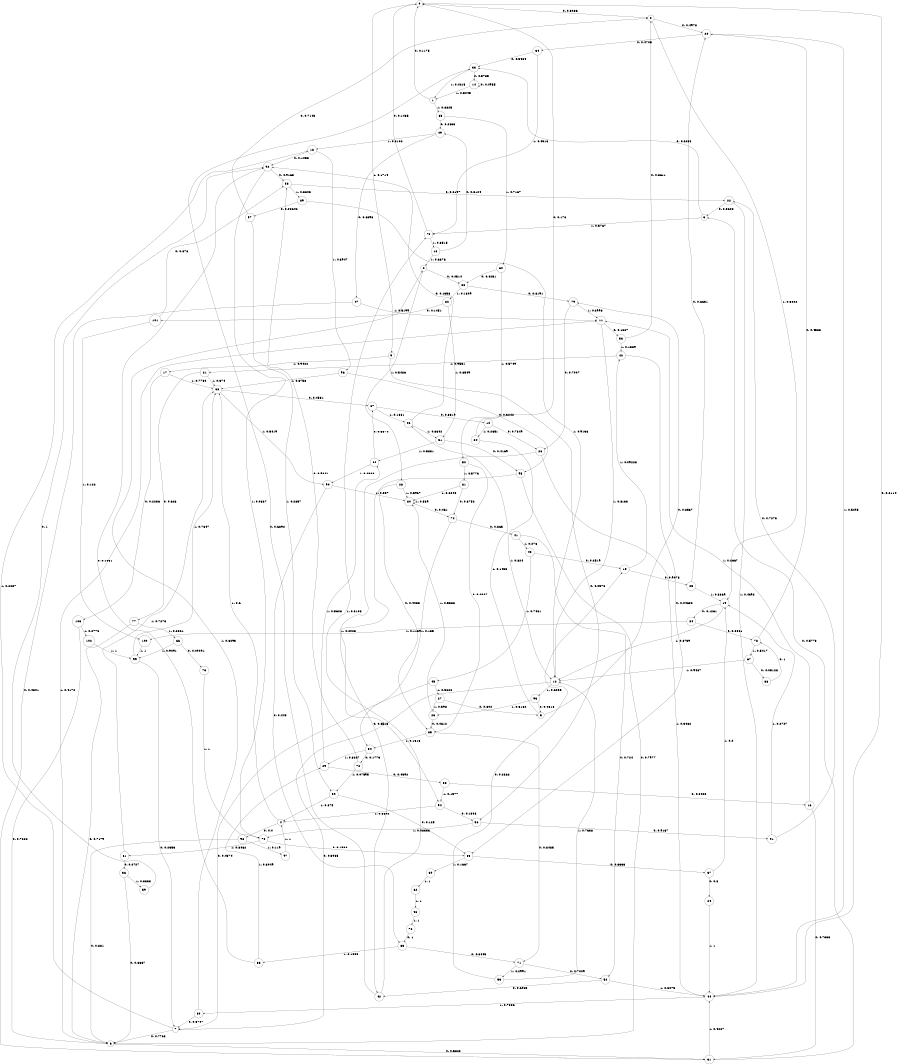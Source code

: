digraph "ch34faceL10" {
size = "6,8.5";
ratio = "fill";
node [shape = circle];
node [fontsize = 24];
edge [fontsize = 24];
0 -> 8 [label = "0: 0.8286   "];
0 -> 9 [label = "1: 0.1714   "];
1 -> 0 [label = "0: 0.1175   "];
1 -> 65 [label = "1: 0.8825   "];
2 -> 88 [label = "0: 0.4514   "];
2 -> 28 [label = "1: 0.5486   "];
3 -> 33 [label = "0: 0.6233   "];
3 -> 75 [label = "1: 0.3767   "];
4 -> 98 [label = "0: 0.4      "];
4 -> 68 [label = "1: 0.6      "];
5 -> 79 [label = "0: 0.8567   "];
5 -> 46 [label = "1: 0.1433   "];
6 -> 31 [label = "0: 0.5828   "];
6 -> 11 [label = "1: 0.4172   "];
7 -> 6 [label = "0: 0.7763   "];
7 -> 18 [label = "1: 0.2237   "];
8 -> 20 [label = "0: 0.4978   "];
8 -> 19 [label = "1: 0.5022   "];
9 -> 56 [label = "0: 0.0578   "];
9 -> 17 [label = "1: 0.9422   "];
10 -> 26 [label = "0: 0.7349   "];
10 -> 64 [label = "1: 0.2651   "];
11 -> 58 [label = "0: 0.1867   "];
11 -> 12 [label = "1: 0.8133   "];
12 -> 7 [label = "0: 0.3965   "];
12 -> 93 [label = "1: 0.6035   "];
13 -> 49 [label = "0: 0.3124   "];
13 -> 2 [label = "1: 0.6876   "];
14 -> 14 [label = "0: 0.4955   "];
14 -> 1 [label = "1: 0.5045   "];
15 -> 25 [label = "0: 0.9078   "];
15 -> 40 [label = "1: 0.09223  "];
16 -> 31 [label = "0: 0.7333   "];
16 -> 11 [label = "1: 0.2667   "];
17 -> 103 [label = "0: 0.2236   "];
17 -> 68 [label = "1: 0.7764   "];
18 -> 92 [label = "0: 0.1053   "];
18 -> 96 [label = "1: 0.8947   "];
19 -> 84 [label = "0: 0.1261   "];
19 -> 12 [label = "1: 0.8739   "];
20 -> 34 [label = "0: 0.4705   "];
20 -> 44 [label = "1: 0.5295   "];
21 -> 77 [label = "0: 0.626    "];
21 -> 68 [label = "1: 0.374    "];
22 -> 3 [label = "0: 0.5608   "];
22 -> 44 [label = "1: 0.4392   "];
23 -> 85 [label = "0: 0.4612   "];
23 -> 80 [label = "1: 0.5388   "];
24 -> 44 [label = "1: 1        "];
25 -> 20 [label = "0: 0.6631   "];
25 -> 19 [label = "1: 0.3369   "];
26 -> 42 [label = "0: 0.6518   "];
26 -> 44 [label = "1: 0.3482   "];
27 -> 5 [label = "0: 0.602    "];
27 -> 23 [label = "1: 0.398    "];
28 -> 85 [label = "0: 0.4033   "];
28 -> 80 [label = "1: 0.5967   "];
29 -> 35 [label = "0: 0.4392   "];
29 -> 32 [label = "1: 0.5608   "];
30 -> 7 [label = "0: 0.3707   "];
30 -> 2 [label = "1: 0.6293   "];
31 -> 3 [label = "0: 0.5773   "];
31 -> 44 [label = "1: 0.4227   "];
32 -> 87 [label = "0: 0.5374   "];
32 -> 90 [label = "1: 0.4626   "];
33 -> 14 [label = "0: 0.5785   "];
33 -> 1 [label = "1: 0.4215   "];
34 -> 33 [label = "0: 0.5484   "];
34 -> 75 [label = "1: 0.4516   "];
35 -> 16 [label = "0: 0.8423   "];
35 -> 94 [label = "1: 0.1577   "];
36 -> 6 [label = "0: 0.6667   "];
36 -> 59 [label = "1: 0.3333   "];
37 -> 24 [label = "0: 0.8      "];
37 -> 19 [label = "1: 0.2      "];
38 -> 22 [label = "0: 0.6197   "];
38 -> 89 [label = "1: 0.3803   "];
39 -> 55 [label = "0: 0.125    "];
39 -> 4 [label = "1: 0.875    "];
40 -> 55 [label = "0: 0.04688  "];
40 -> 21 [label = "1: 0.9531   "];
41 -> 52 [label = "0: 0.724    "];
41 -> 43 [label = "1: 0.276    "];
42 -> 33 [label = "0: 0.6892   "];
42 -> 75 [label = "1: 0.3108   "];
43 -> 15 [label = "0: 0.2519   "];
43 -> 45 [label = "1: 0.7481   "];
44 -> 0 [label = "0: 0.2114   "];
44 -> 30 [label = "1: 0.7886   "];
45 -> 7 [label = "0: 0.4374   "];
45 -> 27 [label = "1: 0.5626   "];
46 -> 92 [label = "0: 0.1358   "];
46 -> 51 [label = "1: 0.8642   "];
47 -> 31 [label = "0: 0.4801   "];
47 -> 11 [label = "1: 0.5199   "];
48 -> 76 [label = "1: 1        "];
49 -> 47 [label = "0: 0.6898   "];
49 -> 18 [label = "1: 0.3102   "];
50 -> 85 [label = "0: 0.4227   "];
50 -> 81 [label = "1: 0.5773   "];
51 -> 95 [label = "0: 0.4169   "];
51 -> 32 [label = "1: 0.5831   "];
52 -> 42 [label = "0: 0.6925   "];
52 -> 44 [label = "1: 0.3075   "];
53 -> 15 [label = "0: 0.2362   "];
53 -> 12 [label = "1: 0.7638   "];
54 -> 72 [label = "0: 0.1773   "];
54 -> 29 [label = "1: 0.8227   "];
55 -> 37 [label = "0: 0.8333   "];
55 -> 69 [label = "1: 0.1667   "];
56 -> 91 [label = "0: 0.9167   "];
56 -> 70 [label = "1: 0.08333  "];
57 -> 8 [label = "0: 0.7143   "];
57 -> 39 [label = "1: 0.2857   "];
58 -> 8 [label = "0: 0.8611   "];
58 -> 40 [label = "1: 0.1389   "];
59 -> 92 [label = "0: 1        "];
60 -> 88 [label = "0: 0.4251   "];
60 -> 50 [label = "1: 0.5749   "];
61 -> 36 [label = "0: 0.2727   "];
61 -> 68 [label = "1: 0.7273   "];
62 -> 48 [label = "1: 1        "];
63 -> 71 [label = "0: 0.8445   "];
63 -> 83 [label = "1: 0.1555   "];
64 -> 0 [label = "0: 0.176    "];
64 -> 12 [label = "1: 0.824    "];
65 -> 49 [label = "0: 0.2833   "];
65 -> 60 [label = "1: 0.7167   "];
66 -> 73 [label = "0: 0.09091  "];
66 -> 99 [label = "1: 0.9091   "];
67 -> 86 [label = "0: 0.05128  "];
67 -> 12 [label = "1: 0.9487   "];
68 -> 87 [label = "0: 0.4581   "];
68 -> 90 [label = "1: 0.5419   "];
69 -> 62 [label = "1: 1        "];
70 -> 55 [label = "0: 0.1538   "];
70 -> 61 [label = "1: 0.8462   "];
71 -> 52 [label = "0: 0.7009   "];
71 -> 53 [label = "1: 0.2991   "];
72 -> 38 [label = "0: 0.9241   "];
72 -> 39 [label = "1: 0.07595  "];
73 -> 70 [label = "1: 1        "];
74 -> 41 [label = "0: 0.865    "];
74 -> 54 [label = "1: 0.135    "];
75 -> 0 [label = "0: 0.1485   "];
75 -> 13 [label = "1: 0.8515   "];
76 -> 63 [label = "0: 1        "];
77 -> 6 [label = "0: 0.7179   "];
77 -> 66 [label = "1: 0.2821   "];
78 -> 20 [label = "0: 0.4583   "];
78 -> 67 [label = "1: 0.5417   "];
79 -> 26 [label = "0: 0.7007   "];
79 -> 11 [label = "1: 0.2993   "];
80 -> 74 [label = "0: 0.461    "];
80 -> 80 [label = "1: 0.539    "];
81 -> 74 [label = "0: 0.3752   "];
81 -> 80 [label = "1: 0.6248   "];
82 -> 101 [label = "0: 0.1451   "];
82 -> 51 [label = "1: 0.8549   "];
83 -> 92 [label = "0: 0.1951   "];
83 -> 29 [label = "1: 0.8049   "];
84 -> 78 [label = "0: 0.8861   "];
84 -> 100 [label = "1: 0.1139   "];
85 -> 71 [label = "0: 0.8485   "];
85 -> 54 [label = "1: 0.1515   "];
86 -> 78 [label = "0: 1        "];
87 -> 10 [label = "0: 0.8319   "];
87 -> 46 [label = "1: 0.1681   "];
88 -> 79 [label = "0: 0.8191   "];
88 -> 82 [label = "1: 0.1809   "];
89 -> 57 [label = "0: 0.08642  "];
89 -> 12 [label = "1: 0.9136   "];
90 -> 63 [label = "0: 0.443    "];
90 -> 80 [label = "1: 0.557    "];
91 -> 22 [label = "0: 0.7273   "];
91 -> 19 [label = "1: 0.2727   "];
92 -> 38 [label = "0: 0.9163   "];
92 -> 70 [label = "1: 0.0837   "];
93 -> 5 [label = "0: 0.4818   "];
93 -> 23 [label = "1: 0.5182   "];
94 -> 56 [label = "0: 0.1308   "];
94 -> 4 [label = "1: 0.8692   "];
95 -> 6 [label = "0: 0.7977   "];
95 -> 94 [label = "1: 0.2023   "];
96 -> 95 [label = "0: 0.3242   "];
96 -> 68 [label = "1: 0.6758   "];
97 -> 4 [label = "1: 1        "];
98 -> 6 [label = "0: 0.881    "];
98 -> 97 [label = "1: 0.119    "];
99 -> 7 [label = "0: 0.2353   "];
99 -> 68 [label = "1: 0.7647   "];
100 -> 99 [label = "1: 1        "];
101 -> 38 [label = "0: 0.878    "];
101 -> 100 [label = "1: 0.122    "];
102 -> 99 [label = "1: 1        "];
103 -> 6 [label = "0: 0.7222   "];
103 -> 102 [label = "1: 0.2778   "];
}